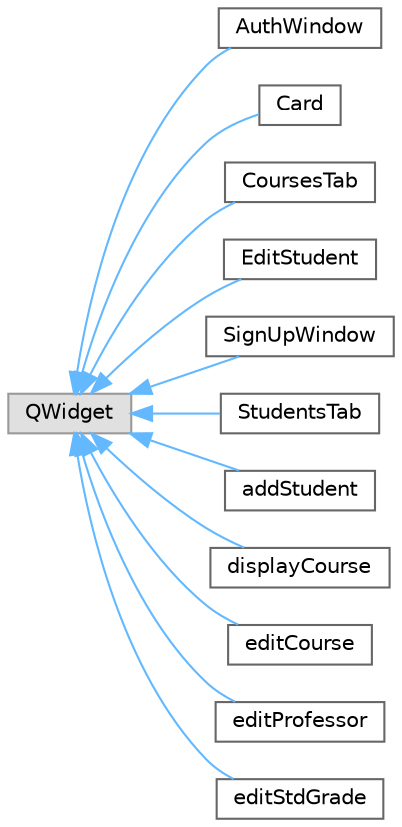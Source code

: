 digraph "Graphical Class Hierarchy"
{
 // LATEX_PDF_SIZE
  bgcolor="transparent";
  edge [fontname=Helvetica,fontsize=10,labelfontname=Helvetica,labelfontsize=10];
  node [fontname=Helvetica,fontsize=10,shape=box,height=0.2,width=0.4];
  rankdir="LR";
  Node0 [label="QWidget",height=0.2,width=0.4,color="grey60", fillcolor="#E0E0E0", style="filled",tooltip=" "];
  Node0 -> Node1 [dir="back",color="steelblue1",style="solid"];
  Node1 [label="AuthWindow",height=0.2,width=0.4,color="grey40", fillcolor="white", style="filled",URL="$class_auth_window.html",tooltip=" "];
  Node0 -> Node2 [dir="back",color="steelblue1",style="solid"];
  Node2 [label="Card",height=0.2,width=0.4,color="grey40", fillcolor="white", style="filled",URL="$class_card.html",tooltip=" "];
  Node0 -> Node3 [dir="back",color="steelblue1",style="solid"];
  Node3 [label="CoursesTab",height=0.2,width=0.4,color="grey40", fillcolor="white", style="filled",URL="$class_courses_tab.html",tooltip=" "];
  Node0 -> Node4 [dir="back",color="steelblue1",style="solid"];
  Node4 [label="EditStudent",height=0.2,width=0.4,color="grey40", fillcolor="white", style="filled",URL="$class_edit_student.html",tooltip=" "];
  Node0 -> Node5 [dir="back",color="steelblue1",style="solid"];
  Node5 [label="SignUpWindow",height=0.2,width=0.4,color="grey40", fillcolor="white", style="filled",URL="$class_sign_up_window.html",tooltip=" "];
  Node0 -> Node6 [dir="back",color="steelblue1",style="solid"];
  Node6 [label="StudentsTab",height=0.2,width=0.4,color="grey40", fillcolor="white", style="filled",URL="$class_students_tab.html",tooltip=" "];
  Node0 -> Node7 [dir="back",color="steelblue1",style="solid"];
  Node7 [label="addStudent",height=0.2,width=0.4,color="grey40", fillcolor="white", style="filled",URL="$classadd_student.html",tooltip=" "];
  Node0 -> Node8 [dir="back",color="steelblue1",style="solid"];
  Node8 [label="displayCourse",height=0.2,width=0.4,color="grey40", fillcolor="white", style="filled",URL="$classdisplay_course.html",tooltip=" "];
  Node0 -> Node9 [dir="back",color="steelblue1",style="solid"];
  Node9 [label="editCourse",height=0.2,width=0.4,color="grey40", fillcolor="white", style="filled",URL="$classedit_course.html",tooltip=" "];
  Node0 -> Node10 [dir="back",color="steelblue1",style="solid"];
  Node10 [label="editProfessor",height=0.2,width=0.4,color="grey40", fillcolor="white", style="filled",URL="$classedit_professor.html",tooltip=" "];
  Node0 -> Node11 [dir="back",color="steelblue1",style="solid"];
  Node11 [label="editStdGrade",height=0.2,width=0.4,color="grey40", fillcolor="white", style="filled",URL="$classedit_std_grade.html",tooltip=" "];
}

